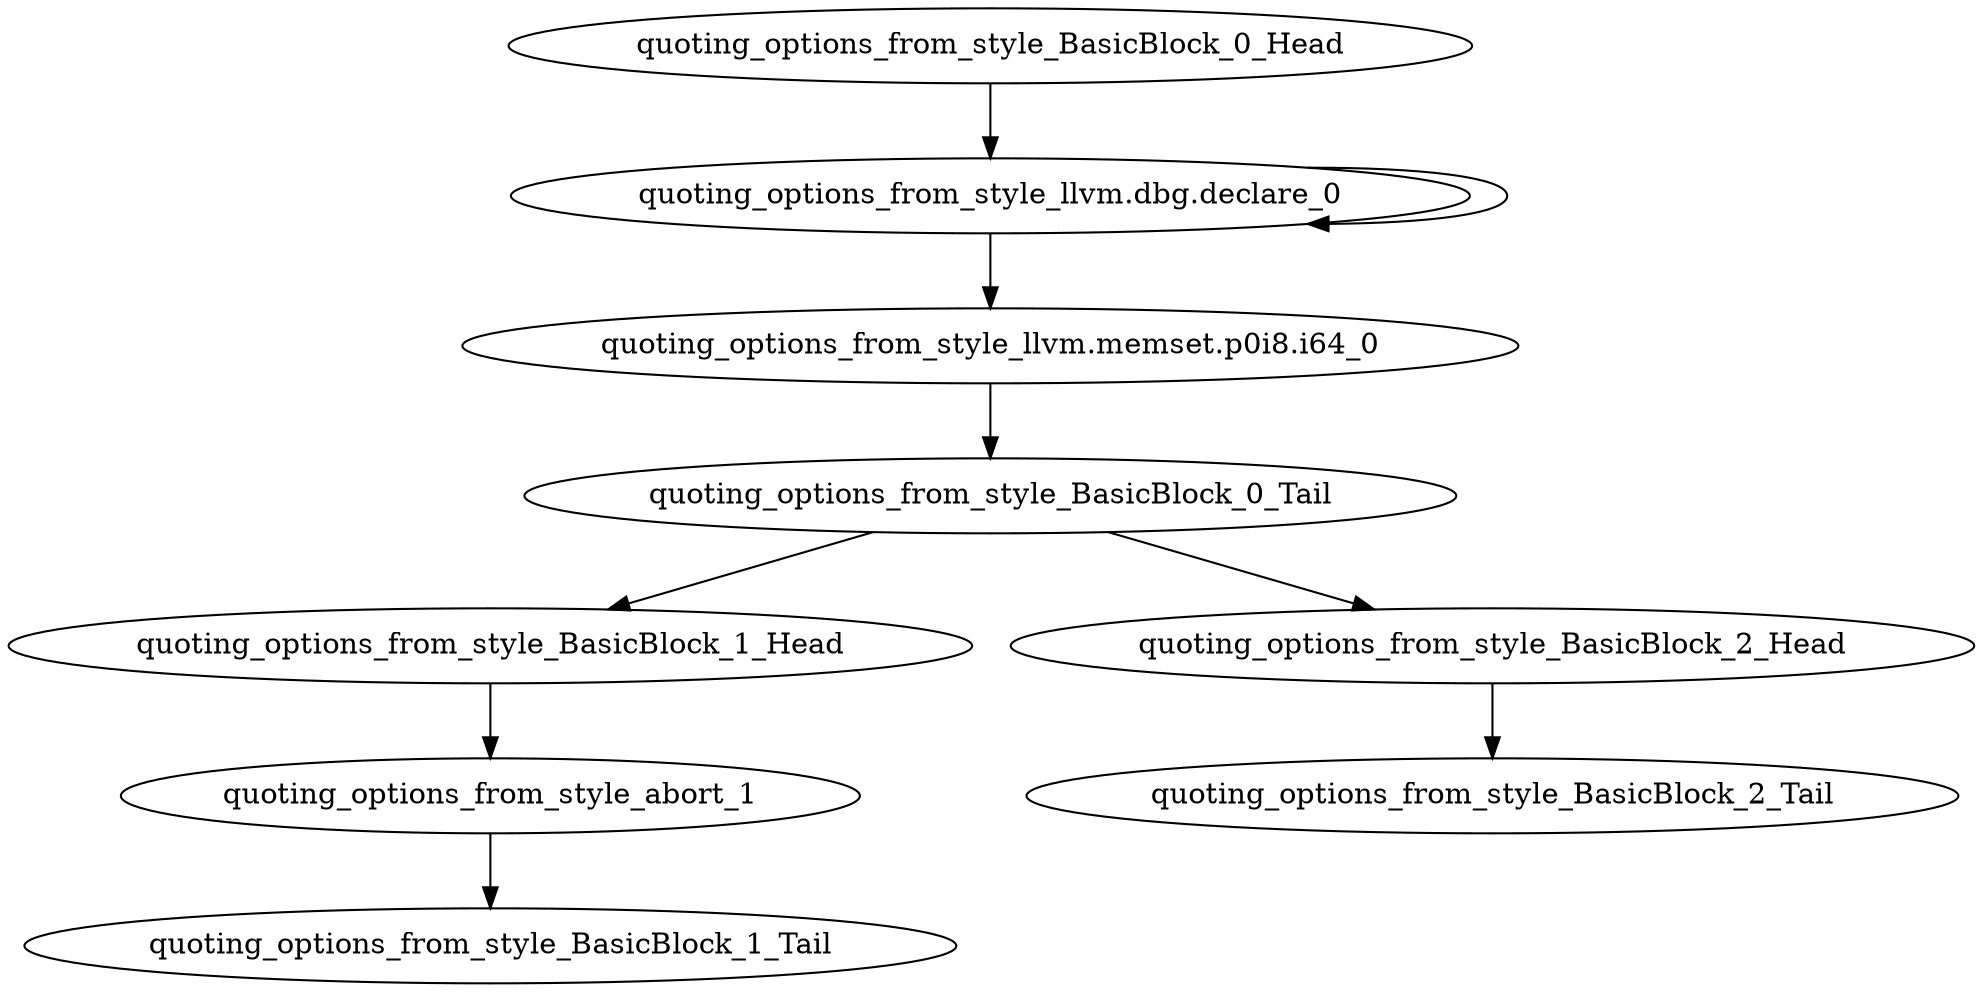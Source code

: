 digraph G {
    "quoting_options_from_style_BasicBlock_1_Head" -> "quoting_options_from_style_abort_1"
    "quoting_options_from_style_llvm.dbg.declare_0" -> "quoting_options_from_style_llvm.dbg.declare_0"
    "quoting_options_from_style_llvm.dbg.declare_0" -> "quoting_options_from_style_llvm.memset.p0i8.i64_0"
    "quoting_options_from_style_BasicBlock_2_Head" -> "quoting_options_from_style_BasicBlock_2_Tail"
    "quoting_options_from_style_BasicBlock_0_Head" -> "quoting_options_from_style_llvm.dbg.declare_0"
    "quoting_options_from_style_BasicBlock_0_Tail" -> "quoting_options_from_style_BasicBlock_1_Head"
    "quoting_options_from_style_BasicBlock_0_Tail" -> "quoting_options_from_style_BasicBlock_2_Head"
    "quoting_options_from_style_llvm.memset.p0i8.i64_0" -> "quoting_options_from_style_BasicBlock_0_Tail"
    "quoting_options_from_style_abort_1" -> "quoting_options_from_style_BasicBlock_1_Tail"
}
